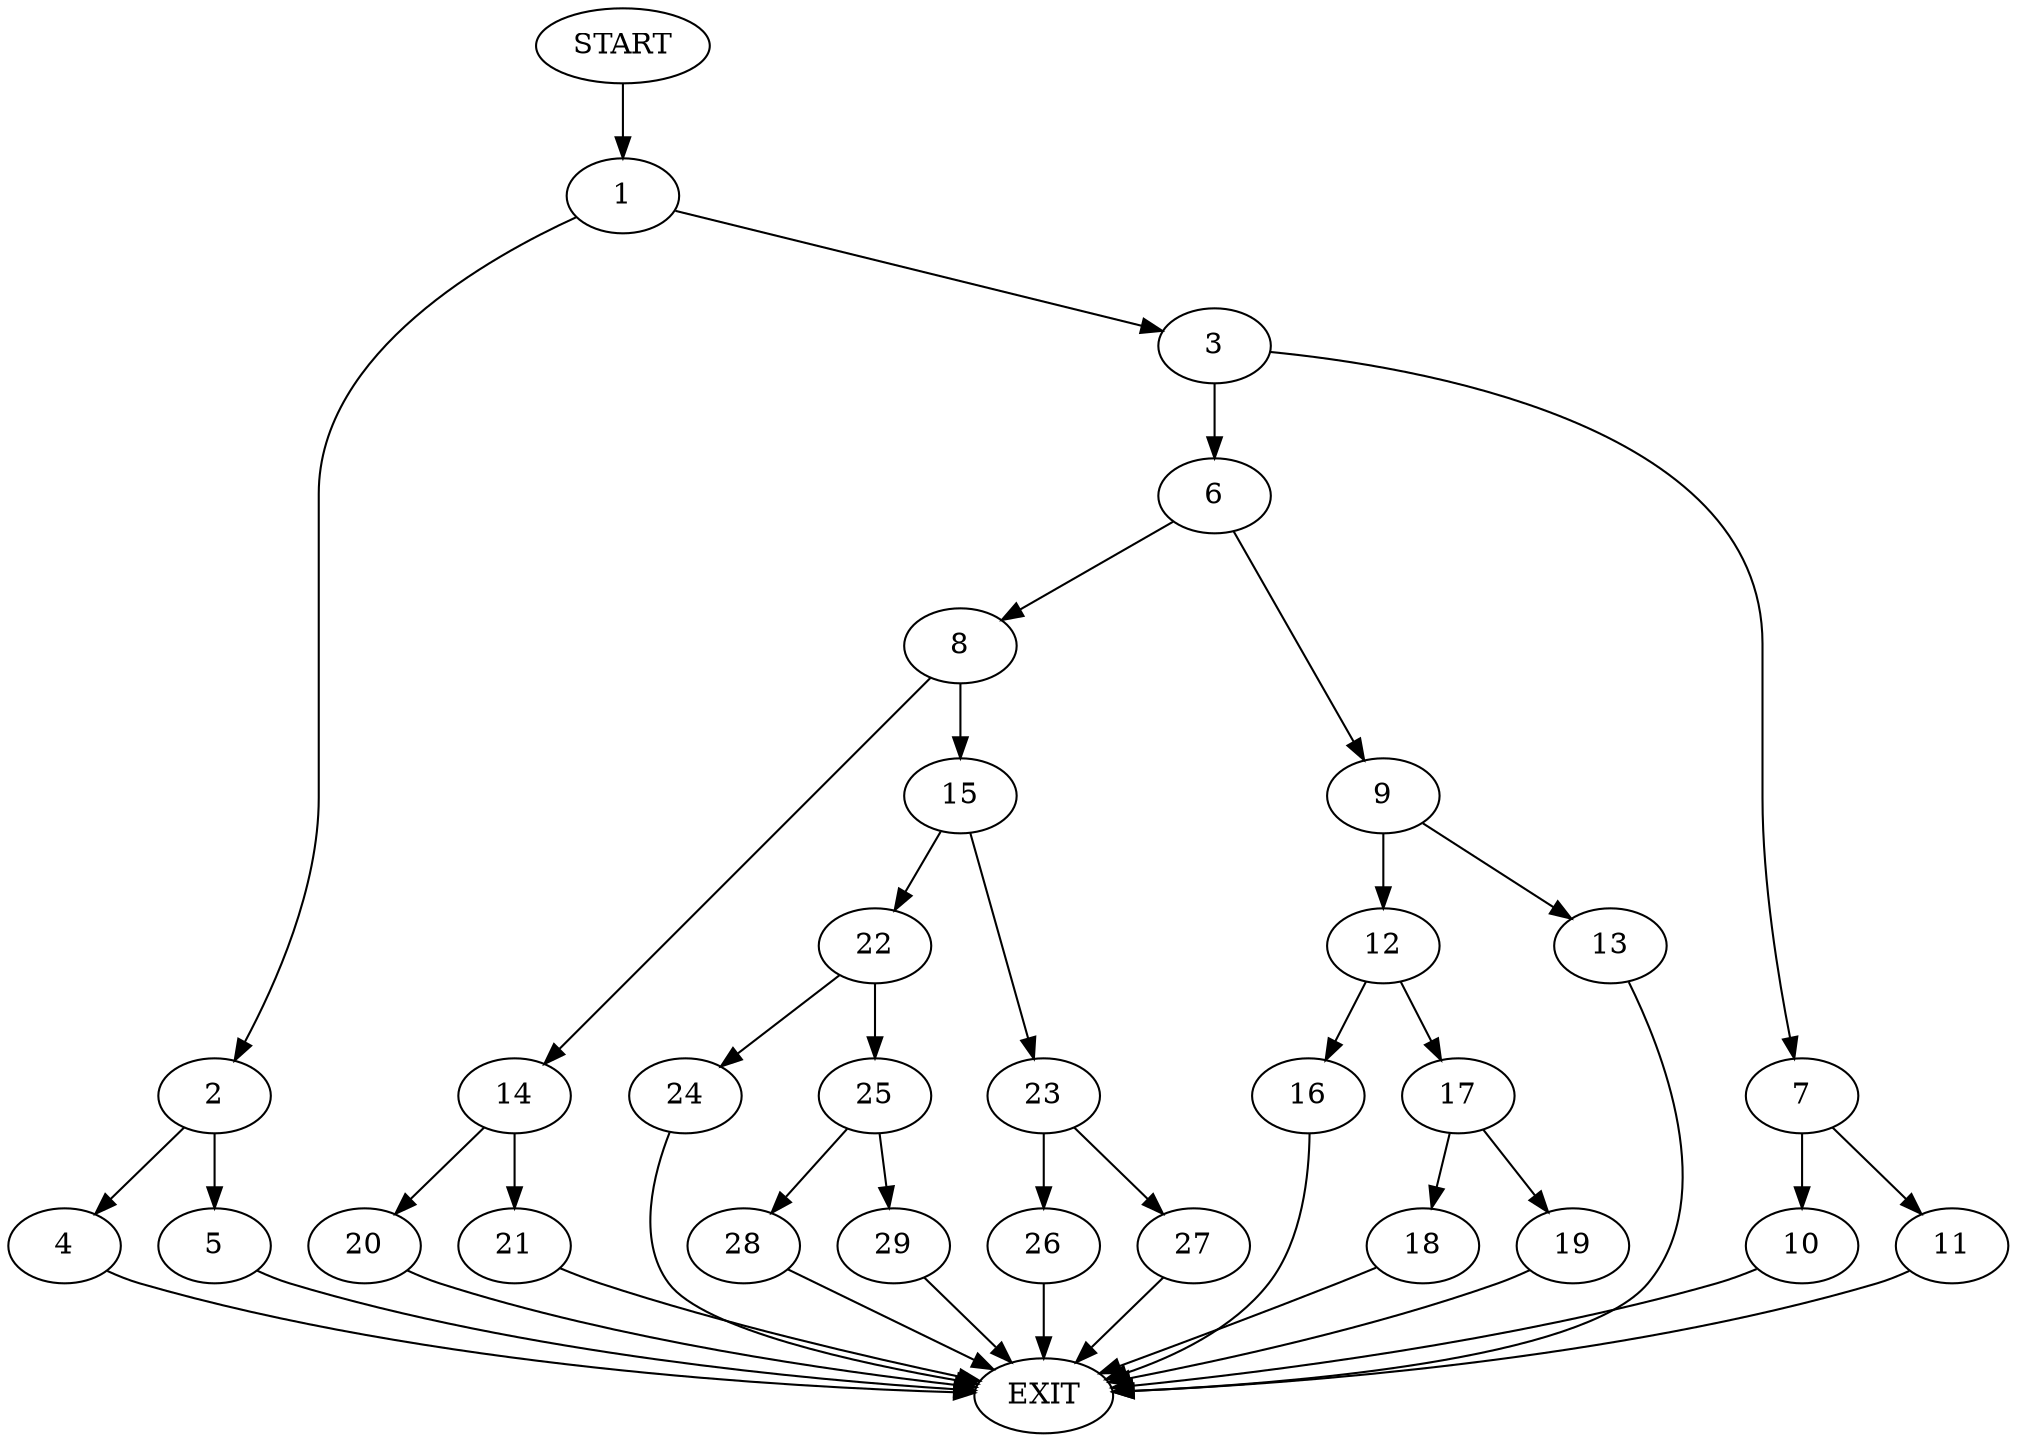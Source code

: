 digraph {
0 [label="START"]
30 [label="EXIT"]
0 -> 1
1 -> 2
1 -> 3
2 -> 4
2 -> 5
3 -> 6
3 -> 7
4 -> 30
5 -> 30
6 -> 8
6 -> 9
7 -> 10
7 -> 11
11 -> 30
10 -> 30
9 -> 12
9 -> 13
8 -> 14
8 -> 15
12 -> 16
12 -> 17
13 -> 30
16 -> 30
17 -> 18
17 -> 19
18 -> 30
19 -> 30
14 -> 20
14 -> 21
15 -> 22
15 -> 23
20 -> 30
21 -> 30
22 -> 24
22 -> 25
23 -> 26
23 -> 27
26 -> 30
27 -> 30
25 -> 28
25 -> 29
24 -> 30
28 -> 30
29 -> 30
}

